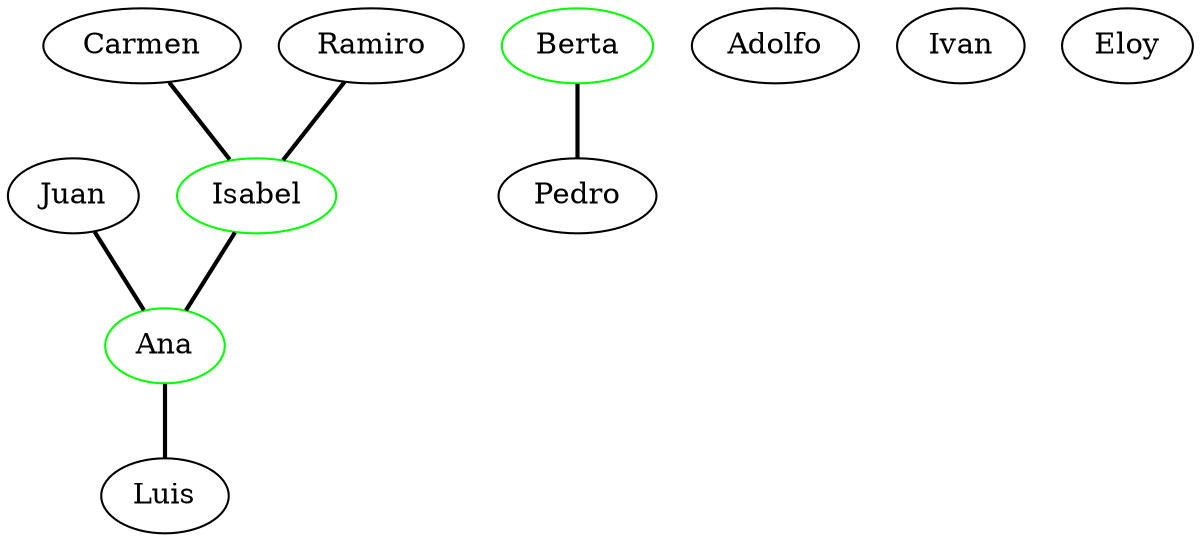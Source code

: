 strict graph G {
  1 [ color="green" label="Ana" ];
  2 [ color="green" label="Berta" ];
  3 [ color="black" label="Adolfo" ];
  4 [ color="black" label="Ivan" ];
  5 [ color="black" label="Carmen" ];
  6 [ color="black" label="Luis" ];
  7 [ color="black" label="Juan" ];
  8 [ color="black" label="Pedro" ];
  9 [ color="black" label="Ramiro" ];
  10 [ color="black" label="Eloy" ];
  11 [ color="green" label="Isabel" ];
  1 -- 6 [ style="bold" label="" ];
  2 -- 8 [ style="bold" label="" ];
  9 -- 11 [ style="bold" label="" ];
  5 -- 11 [ style="bold" label="" ];
  7 -- 1 [ style="bold" label="" ];
  11 -- 1 [ style="bold" label="" ];
}
